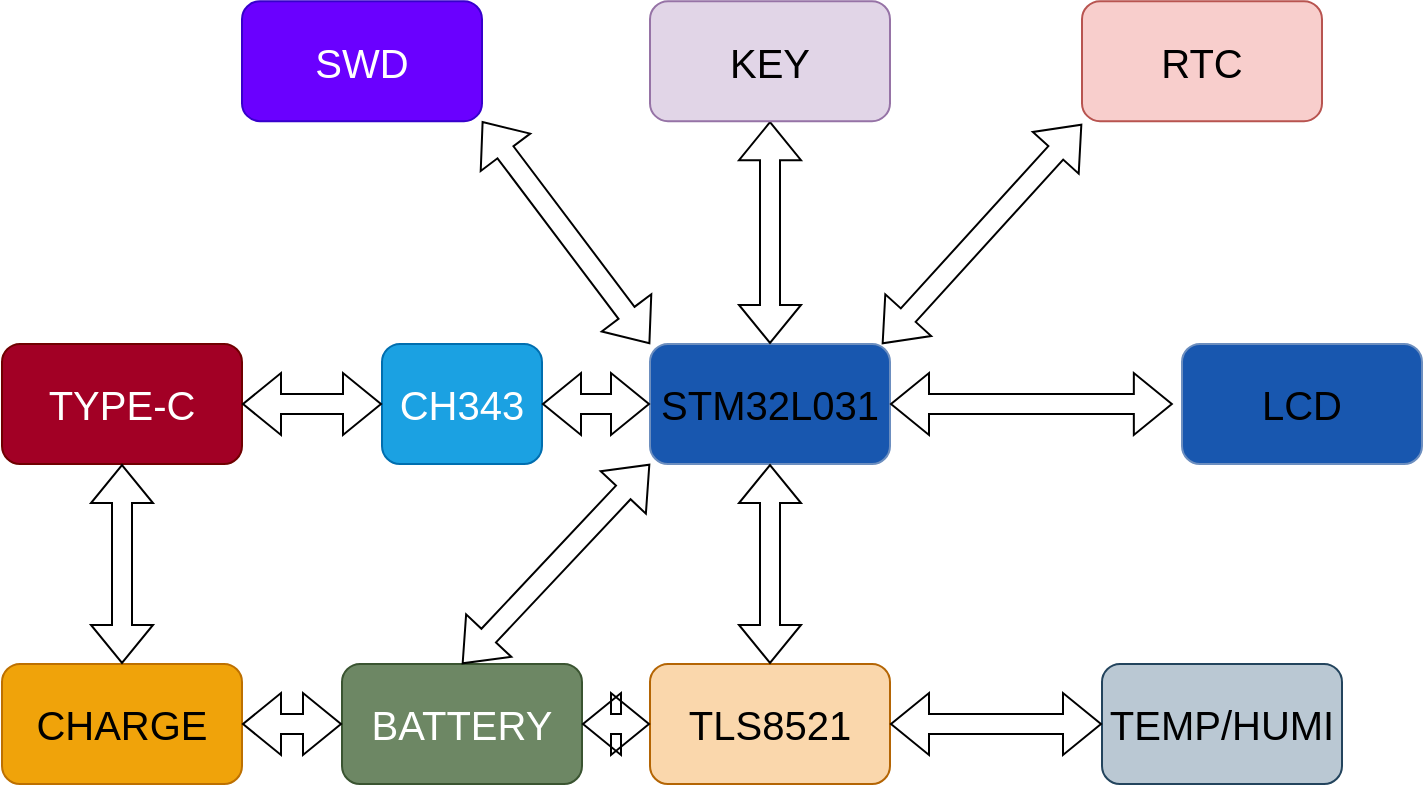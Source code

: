 <mxfile version="24.7.16">
  <diagram name="第 1 页" id="zvkEUz1Ojyu7axtdnuSl">
    <mxGraphModel dx="1562" dy="853" grid="1" gridSize="10" guides="1" tooltips="1" connect="1" arrows="1" fold="1" page="1" pageScale="1" pageWidth="827" pageHeight="1169" math="0" shadow="0">
      <root>
        <mxCell id="0" />
        <mxCell id="1" parent="0" />
        <mxCell id="2nHO3vufCNUuTROVXk5o-1" value="&lt;font style=&quot;font-size: 20px;&quot;&gt;STM32L031&lt;/font&gt;" style="rounded=1;whiteSpace=wrap;html=1;fillColor=#1857af;strokeColor=#6c8ebf;" vertex="1" parent="1">
          <mxGeometry x="354" y="410" width="120" height="60" as="geometry" />
        </mxCell>
        <mxCell id="2nHO3vufCNUuTROVXk5o-2" value="" style="shape=flexArrow;endArrow=classic;startArrow=classic;html=1;rounded=0;" edge="1" parent="1" source="2nHO3vufCNUuTROVXk5o-1">
          <mxGeometry width="100" height="100" relative="1" as="geometry">
            <mxPoint x="474" y="540" as="sourcePoint" />
            <mxPoint x="615.421" y="440" as="targetPoint" />
          </mxGeometry>
        </mxCell>
        <mxCell id="2nHO3vufCNUuTROVXk5o-3" value="&lt;span style=&quot;font-size: 20px;&quot;&gt;LCD&lt;/span&gt;" style="rounded=1;whiteSpace=wrap;html=1;fillColor=#1857af;strokeColor=#6c8ebf;" vertex="1" parent="1">
          <mxGeometry x="620" y="410" width="120" height="60" as="geometry" />
        </mxCell>
        <mxCell id="2nHO3vufCNUuTROVXk5o-4" value="" style="shape=flexArrow;endArrow=classic;startArrow=classic;html=1;rounded=0;" edge="1" parent="1">
          <mxGeometry width="100" height="100" relative="1" as="geometry">
            <mxPoint x="470" y="410" as="sourcePoint" />
            <mxPoint x="570" y="300" as="targetPoint" />
          </mxGeometry>
        </mxCell>
        <mxCell id="2nHO3vufCNUuTROVXk5o-5" value="&lt;font style=&quot;font-size: 20px;&quot;&gt;RTC&lt;/font&gt;" style="rounded=1;whiteSpace=wrap;html=1;fillColor=#f8cecc;strokeColor=#b85450;" vertex="1" parent="1">
          <mxGeometry x="570" y="238.58" width="120" height="60" as="geometry" />
        </mxCell>
        <mxCell id="2nHO3vufCNUuTROVXk5o-6" value="" style="shape=flexArrow;endArrow=classic;startArrow=classic;html=1;rounded=0;" edge="1" parent="1" source="2nHO3vufCNUuTROVXk5o-1" target="2nHO3vufCNUuTROVXk5o-7">
          <mxGeometry width="100" height="100" relative="1" as="geometry">
            <mxPoint x="414" y="368.579" as="sourcePoint" />
            <mxPoint x="414" y="268.579" as="targetPoint" />
          </mxGeometry>
        </mxCell>
        <mxCell id="2nHO3vufCNUuTROVXk5o-7" value="&lt;font style=&quot;font-size: 20px;&quot;&gt;KEY&lt;/font&gt;" style="rounded=1;whiteSpace=wrap;html=1;fillColor=#e1d5e7;strokeColor=#9673a6;" vertex="1" parent="1">
          <mxGeometry x="354" y="238.579" width="120" height="60" as="geometry" />
        </mxCell>
        <mxCell id="2nHO3vufCNUuTROVXk5o-8" value="" style="shape=flexArrow;endArrow=classic;startArrow=classic;html=1;rounded=0;exitX=0;exitY=0;exitDx=0;exitDy=0;entryX=1;entryY=1;entryDx=0;entryDy=0;" edge="1" parent="1" source="2nHO3vufCNUuTROVXk5o-1" target="2nHO3vufCNUuTROVXk5o-9">
          <mxGeometry width="100" height="100" relative="1" as="geometry">
            <mxPoint x="220" y="450" as="sourcePoint" />
            <mxPoint x="270" y="300" as="targetPoint" />
          </mxGeometry>
        </mxCell>
        <mxCell id="2nHO3vufCNUuTROVXk5o-9" value="&lt;font style=&quot;font-size: 20px;&quot;&gt;SWD&lt;/font&gt;" style="rounded=1;whiteSpace=wrap;html=1;fillColor=#6a00ff;fontColor=#ffffff;strokeColor=#3700CC;" vertex="1" parent="1">
          <mxGeometry x="150" y="238.58" width="120" height="60" as="geometry" />
        </mxCell>
        <mxCell id="2nHO3vufCNUuTROVXk5o-11" value="&lt;font style=&quot;font-size: 20px;&quot;&gt;CH343&lt;/font&gt;" style="rounded=1;whiteSpace=wrap;html=1;fillColor=#1ba1e2;fontColor=#ffffff;strokeColor=#006EAF;" vertex="1" parent="1">
          <mxGeometry x="220" y="410" width="80" height="60" as="geometry" />
        </mxCell>
        <mxCell id="2nHO3vufCNUuTROVXk5o-12" value="" style="shape=flexArrow;endArrow=classic;startArrow=classic;html=1;rounded=0;entryX=1;entryY=0.5;entryDx=0;entryDy=0;" edge="1" parent="1" source="2nHO3vufCNUuTROVXk5o-1" target="2nHO3vufCNUuTROVXk5o-11">
          <mxGeometry width="100" height="100" relative="1" as="geometry">
            <mxPoint x="212.579" y="540" as="sourcePoint" />
            <mxPoint x="212.579" y="440" as="targetPoint" />
          </mxGeometry>
        </mxCell>
        <mxCell id="2nHO3vufCNUuTROVXk5o-13" value="&lt;font style=&quot;font-size: 20px;&quot;&gt;TYPE-C&lt;/font&gt;" style="rounded=1;whiteSpace=wrap;html=1;fillColor=#a20025;fontColor=#ffffff;strokeColor=#6F0000;" vertex="1" parent="1">
          <mxGeometry x="30" y="410" width="120" height="60" as="geometry" />
        </mxCell>
        <mxCell id="2nHO3vufCNUuTROVXk5o-14" value="" style="shape=flexArrow;endArrow=classic;startArrow=classic;html=1;rounded=0;" edge="1" parent="1" source="2nHO3vufCNUuTROVXk5o-13" target="2nHO3vufCNUuTROVXk5o-11">
          <mxGeometry width="100" height="100" relative="1" as="geometry">
            <mxPoint x="140" y="440" as="sourcePoint" />
            <mxPoint x="220.001" y="439.5" as="targetPoint" />
          </mxGeometry>
        </mxCell>
        <mxCell id="2nHO3vufCNUuTROVXk5o-15" value="&lt;font style=&quot;font-size: 20px;&quot;&gt;CHARGE&lt;/font&gt;" style="rounded=1;whiteSpace=wrap;html=1;fillColor=#f0a30a;fontColor=#000000;strokeColor=#BD7000;" vertex="1" parent="1">
          <mxGeometry x="30" y="570" width="120" height="60" as="geometry" />
        </mxCell>
        <mxCell id="2nHO3vufCNUuTROVXk5o-16" value="" style="shape=flexArrow;endArrow=classic;startArrow=classic;html=1;rounded=0;entryX=0.5;entryY=0;entryDx=0;entryDy=0;" edge="1" parent="1" source="2nHO3vufCNUuTROVXk5o-13" target="2nHO3vufCNUuTROVXk5o-15">
          <mxGeometry width="100" height="100" relative="1" as="geometry">
            <mxPoint x="90" y="570" as="sourcePoint" />
            <mxPoint x="90" y="611.421" as="targetPoint" />
          </mxGeometry>
        </mxCell>
        <mxCell id="2nHO3vufCNUuTROVXk5o-17" value="&lt;font style=&quot;font-size: 20px;&quot;&gt;BATTERY&lt;/font&gt;" style="rounded=1;whiteSpace=wrap;html=1;fillColor=#6d8764;fontColor=#ffffff;strokeColor=#3A5431;" vertex="1" parent="1">
          <mxGeometry x="200" y="570" width="120" height="60" as="geometry" />
        </mxCell>
        <mxCell id="2nHO3vufCNUuTROVXk5o-18" value="" style="shape=flexArrow;endArrow=classic;startArrow=classic;html=1;rounded=0;" edge="1" parent="1" source="2nHO3vufCNUuTROVXk5o-15" target="2nHO3vufCNUuTROVXk5o-17">
          <mxGeometry width="100" height="100" relative="1" as="geometry">
            <mxPoint x="150" y="700" as="sourcePoint" />
            <mxPoint x="200" y="600" as="targetPoint" />
          </mxGeometry>
        </mxCell>
        <mxCell id="2nHO3vufCNUuTROVXk5o-21" value="" style="shape=flexArrow;endArrow=classic;startArrow=classic;html=1;rounded=0;entryX=0;entryY=1;entryDx=0;entryDy=0;exitX=0.5;exitY=0;exitDx=0;exitDy=0;" edge="1" parent="1" source="2nHO3vufCNUuTROVXk5o-17" target="2nHO3vufCNUuTROVXk5o-1">
          <mxGeometry width="100" height="100" relative="1" as="geometry">
            <mxPoint x="260" y="570" as="sourcePoint" />
            <mxPoint x="360" y="470" as="targetPoint" />
          </mxGeometry>
        </mxCell>
        <mxCell id="2nHO3vufCNUuTROVXk5o-22" value="&lt;font style=&quot;font-size: 20px;&quot;&gt;TLS8521&lt;/font&gt;" style="rounded=1;whiteSpace=wrap;html=1;fillColor=#fad7ac;strokeColor=#b46504;" vertex="1" parent="1">
          <mxGeometry x="354" y="570" width="120" height="60" as="geometry" />
        </mxCell>
        <mxCell id="2nHO3vufCNUuTROVXk5o-23" value="" style="shape=flexArrow;endArrow=classic;startArrow=classic;html=1;rounded=0;entryX=0.5;entryY=0;entryDx=0;entryDy=0;" edge="1" parent="1" source="2nHO3vufCNUuTROVXk5o-1" target="2nHO3vufCNUuTROVXk5o-22">
          <mxGeometry width="100" height="100" relative="1" as="geometry">
            <mxPoint x="414" y="570" as="sourcePoint" />
            <mxPoint x="414" y="611.421" as="targetPoint" />
          </mxGeometry>
        </mxCell>
        <mxCell id="2nHO3vufCNUuTROVXk5o-24" value="&lt;font style=&quot;font-size: 20px;&quot;&gt;TEMP/HUMI&lt;/font&gt;" style="rounded=1;whiteSpace=wrap;html=1;fillColor=#bac8d3;strokeColor=#23445d;" vertex="1" parent="1">
          <mxGeometry x="580" y="570" width="120" height="60" as="geometry" />
        </mxCell>
        <mxCell id="2nHO3vufCNUuTROVXk5o-25" value="" style="shape=flexArrow;endArrow=classic;startArrow=classic;html=1;rounded=0;" edge="1" parent="1" source="2nHO3vufCNUuTROVXk5o-22" target="2nHO3vufCNUuTROVXk5o-24">
          <mxGeometry width="100" height="100" relative="1" as="geometry">
            <mxPoint x="474" y="700" as="sourcePoint" />
            <mxPoint x="580" y="600" as="targetPoint" />
          </mxGeometry>
        </mxCell>
        <mxCell id="2nHO3vufCNUuTROVXk5o-26" value="" style="shape=flexArrow;endArrow=classic;startArrow=classic;html=1;rounded=0;entryX=0;entryY=0.5;entryDx=0;entryDy=0;" edge="1" parent="1" source="2nHO3vufCNUuTROVXk5o-17" target="2nHO3vufCNUuTROVXk5o-22">
          <mxGeometry width="100" height="100" relative="1" as="geometry">
            <mxPoint x="320" y="700" as="sourcePoint" />
            <mxPoint x="350" y="600" as="targetPoint" />
          </mxGeometry>
        </mxCell>
      </root>
    </mxGraphModel>
  </diagram>
</mxfile>
